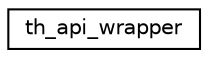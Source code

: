 digraph "Graphical Class Hierarchy"
{
  edge [fontname="Helvetica",fontsize="10",labelfontname="Helvetica",labelfontsize="10"];
  node [fontname="Helvetica",fontsize="10",shape=record];
  rankdir="LR";
  Node1 [label="th_api_wrapper",height=0.2,width=0.4,color="black", fillcolor="white", style="filled",URL="$structth__api__wrapper.html"];
}

